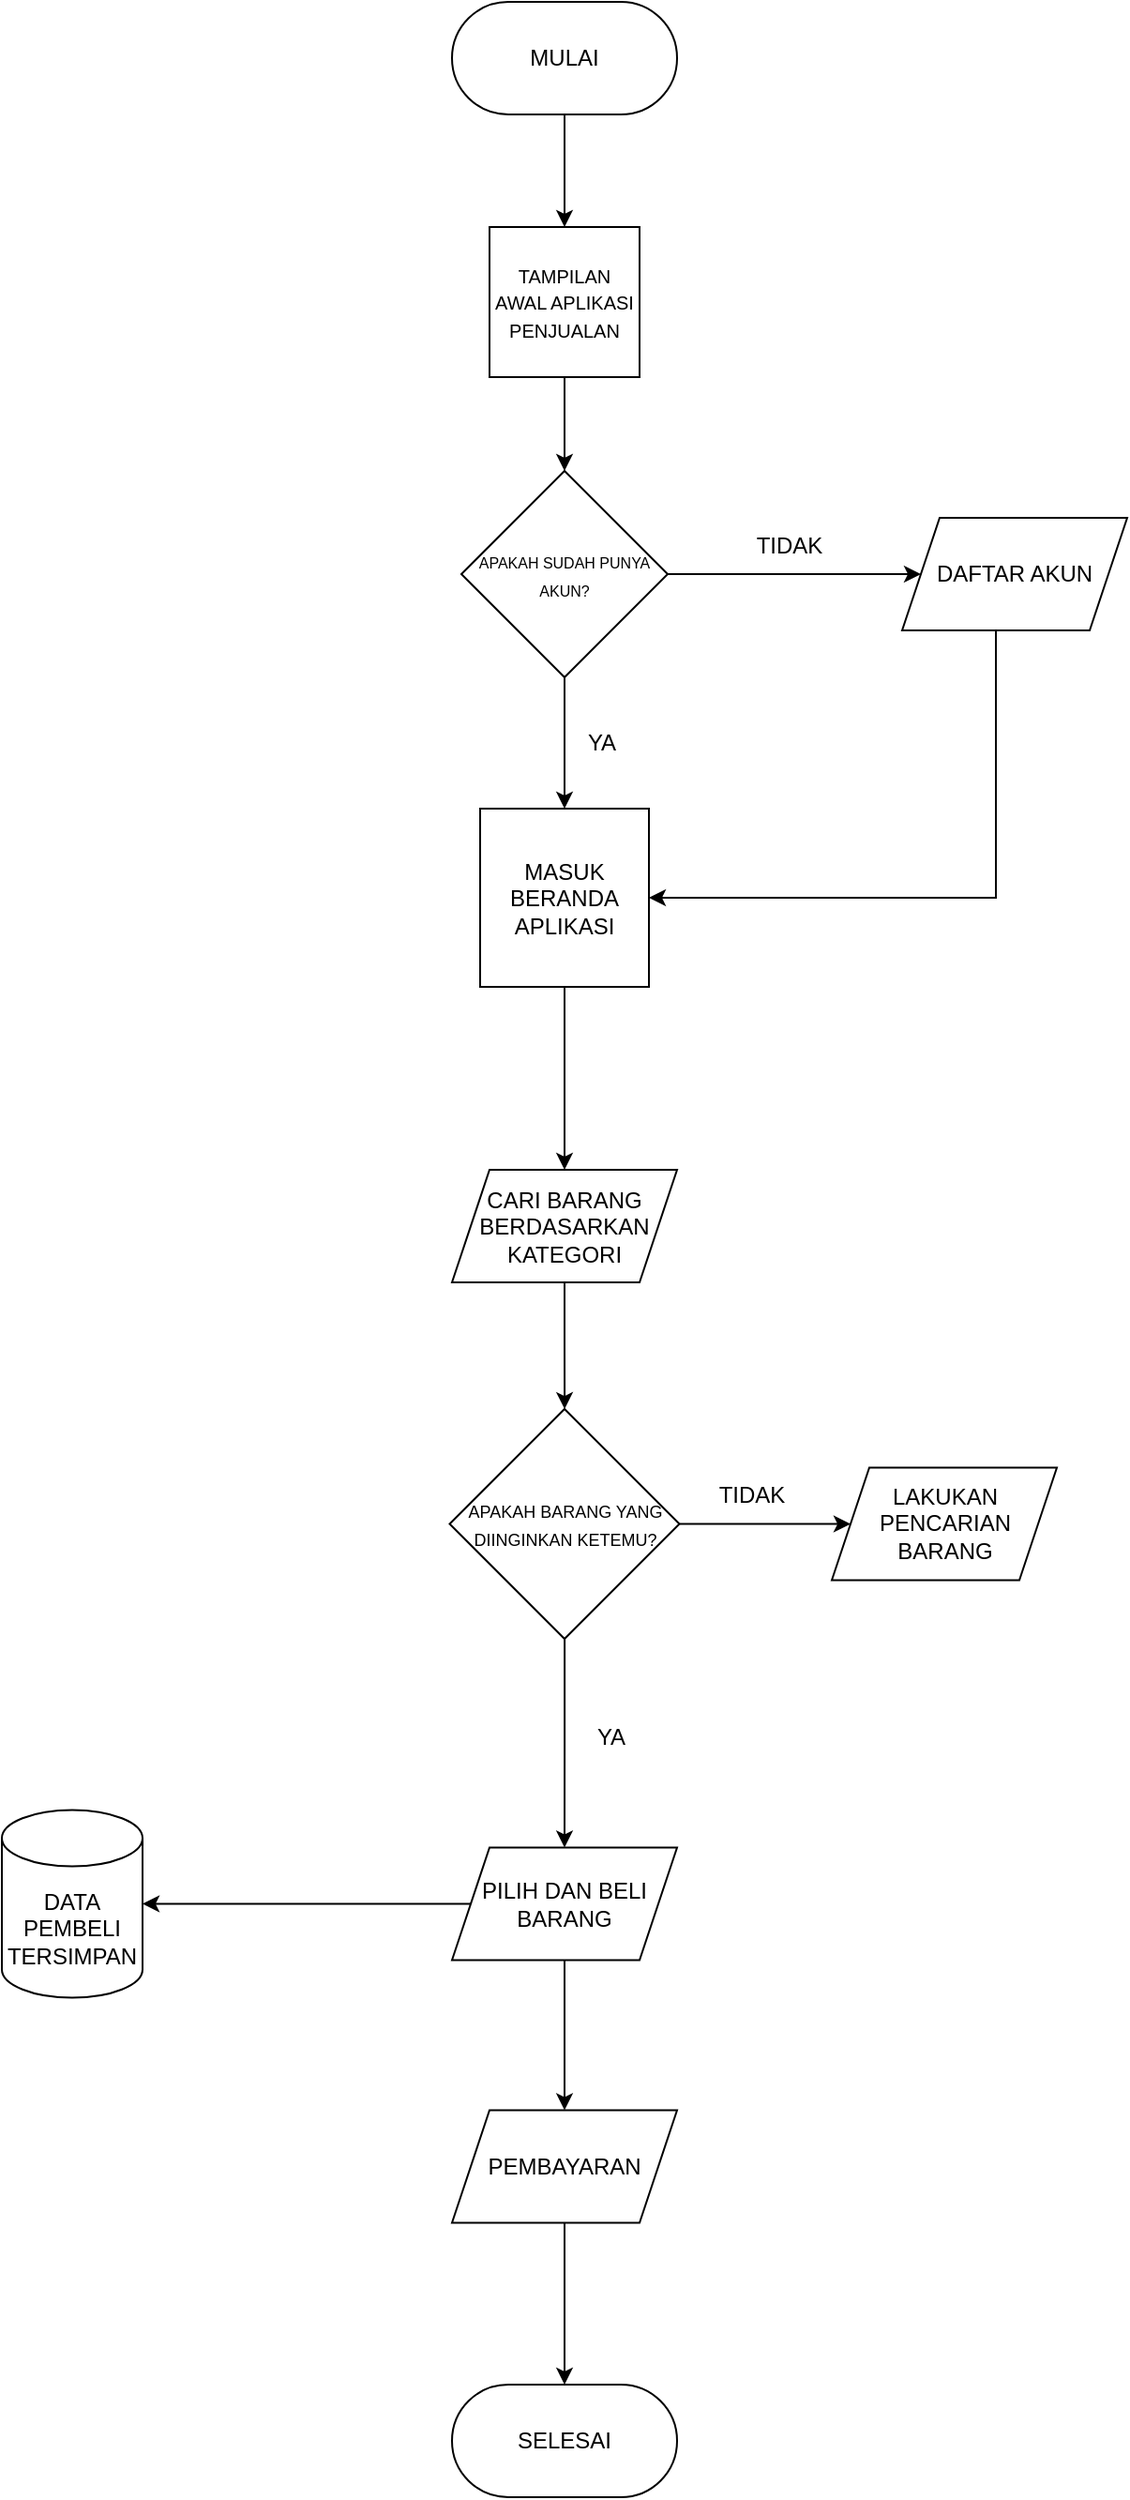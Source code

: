 <mxfile version="21.6.8" type="github">
  <diagram name="Page-1" id="tV8VrqdomamJOm8G6-sv">
    <mxGraphModel dx="1257" dy="634" grid="1" gridSize="10" guides="1" tooltips="1" connect="1" arrows="1" fold="1" page="1" pageScale="1" pageWidth="850" pageHeight="1100" math="0" shadow="0">
      <root>
        <mxCell id="0" />
        <mxCell id="1" parent="0" />
        <mxCell id="2-zMreS4AZ3xkHDgGBLR-4" value="" style="edgeStyle=orthogonalEdgeStyle;rounded=0;orthogonalLoop=1;jettySize=auto;html=1;entryX=0.5;entryY=0;entryDx=0;entryDy=0;" edge="1" parent="1" source="2-zMreS4AZ3xkHDgGBLR-2" target="2-zMreS4AZ3xkHDgGBLR-8">
          <mxGeometry relative="1" as="geometry">
            <mxPoint x="410" y="180.0" as="targetPoint" />
          </mxGeometry>
        </mxCell>
        <mxCell id="2-zMreS4AZ3xkHDgGBLR-2" value="MULAI" style="rounded=1;whiteSpace=wrap;html=1;arcSize=50;" vertex="1" parent="1">
          <mxGeometry x="350" y="10" width="120" height="60" as="geometry" />
        </mxCell>
        <mxCell id="2-zMreS4AZ3xkHDgGBLR-3" value="" style="shape=waypoint;sketch=0;size=6;pointerEvents=1;points=[];fillColor=default;resizable=0;rotatable=0;perimeter=centerPerimeter;snapToPoint=1;rounded=1;" vertex="1" parent="1">
          <mxGeometry x="400" y="190" width="20" height="20" as="geometry" />
        </mxCell>
        <mxCell id="2-zMreS4AZ3xkHDgGBLR-10" value="" style="edgeStyle=orthogonalEdgeStyle;rounded=0;orthogonalLoop=1;jettySize=auto;html=1;" edge="1" parent="1" source="2-zMreS4AZ3xkHDgGBLR-8" target="2-zMreS4AZ3xkHDgGBLR-9">
          <mxGeometry relative="1" as="geometry" />
        </mxCell>
        <mxCell id="2-zMreS4AZ3xkHDgGBLR-8" value="&lt;font style=&quot;font-size: 10px;&quot;&gt;TAMPILAN AWAL APLIKASI PENJUALAN&lt;/font&gt;" style="whiteSpace=wrap;html=1;aspect=fixed;" vertex="1" parent="1">
          <mxGeometry x="370" y="130" width="80" height="80" as="geometry" />
        </mxCell>
        <mxCell id="2-zMreS4AZ3xkHDgGBLR-12" value="" style="edgeStyle=orthogonalEdgeStyle;rounded=0;orthogonalLoop=1;jettySize=auto;html=1;" edge="1" parent="1" source="2-zMreS4AZ3xkHDgGBLR-9" target="2-zMreS4AZ3xkHDgGBLR-11">
          <mxGeometry relative="1" as="geometry" />
        </mxCell>
        <mxCell id="2-zMreS4AZ3xkHDgGBLR-14" value="" style="edgeStyle=orthogonalEdgeStyle;rounded=0;orthogonalLoop=1;jettySize=auto;html=1;" edge="1" parent="1" source="2-zMreS4AZ3xkHDgGBLR-9" target="2-zMreS4AZ3xkHDgGBLR-13">
          <mxGeometry relative="1" as="geometry" />
        </mxCell>
        <mxCell id="2-zMreS4AZ3xkHDgGBLR-9" value="&lt;font style=&quot;font-size: 8px;&quot;&gt;APAKAH SUDAH PUNYA AKUN?&lt;/font&gt;" style="rhombus;whiteSpace=wrap;html=1;" vertex="1" parent="1">
          <mxGeometry x="355" y="260" width="110" height="110" as="geometry" />
        </mxCell>
        <mxCell id="2-zMreS4AZ3xkHDgGBLR-23" value="" style="edgeStyle=orthogonalEdgeStyle;rounded=0;orthogonalLoop=1;jettySize=auto;html=1;entryX=1;entryY=0.5;entryDx=0;entryDy=0;" edge="1" parent="1" source="2-zMreS4AZ3xkHDgGBLR-11" target="2-zMreS4AZ3xkHDgGBLR-13">
          <mxGeometry relative="1" as="geometry">
            <mxPoint x="560" y="487.5" as="targetPoint" />
            <Array as="points">
              <mxPoint x="640" y="488" />
            </Array>
          </mxGeometry>
        </mxCell>
        <mxCell id="2-zMreS4AZ3xkHDgGBLR-11" value="DAFTAR AKUN" style="shape=parallelogram;perimeter=parallelogramPerimeter;whiteSpace=wrap;html=1;fixedSize=1;" vertex="1" parent="1">
          <mxGeometry x="590" y="285" width="120" height="60" as="geometry" />
        </mxCell>
        <mxCell id="2-zMreS4AZ3xkHDgGBLR-25" value="" style="edgeStyle=orthogonalEdgeStyle;rounded=0;orthogonalLoop=1;jettySize=auto;html=1;" edge="1" parent="1" source="2-zMreS4AZ3xkHDgGBLR-13" target="2-zMreS4AZ3xkHDgGBLR-24">
          <mxGeometry relative="1" as="geometry" />
        </mxCell>
        <mxCell id="2-zMreS4AZ3xkHDgGBLR-13" value="MASUK BERANDA APLIKASI" style="whiteSpace=wrap;html=1;" vertex="1" parent="1">
          <mxGeometry x="365" y="440" width="90" height="95" as="geometry" />
        </mxCell>
        <mxCell id="2-zMreS4AZ3xkHDgGBLR-15" value="TIDAK" style="text;strokeColor=none;align=center;fillColor=none;html=1;verticalAlign=middle;whiteSpace=wrap;rounded=0;" vertex="1" parent="1">
          <mxGeometry x="500" y="285" width="60" height="30" as="geometry" />
        </mxCell>
        <mxCell id="2-zMreS4AZ3xkHDgGBLR-16" value="YA" style="text;strokeColor=none;align=center;fillColor=none;html=1;verticalAlign=middle;whiteSpace=wrap;rounded=0;" vertex="1" parent="1">
          <mxGeometry x="400" y="390" width="60" height="30" as="geometry" />
        </mxCell>
        <mxCell id="2-zMreS4AZ3xkHDgGBLR-27" value="" style="edgeStyle=orthogonalEdgeStyle;rounded=0;orthogonalLoop=1;jettySize=auto;html=1;" edge="1" parent="1" source="2-zMreS4AZ3xkHDgGBLR-24" target="2-zMreS4AZ3xkHDgGBLR-26">
          <mxGeometry relative="1" as="geometry" />
        </mxCell>
        <mxCell id="2-zMreS4AZ3xkHDgGBLR-24" value="CARI BARANG BERDASARKAN KATEGORI" style="shape=parallelogram;perimeter=parallelogramPerimeter;whiteSpace=wrap;html=1;fixedSize=1;" vertex="1" parent="1">
          <mxGeometry x="350" y="632.5" width="120" height="60" as="geometry" />
        </mxCell>
        <mxCell id="2-zMreS4AZ3xkHDgGBLR-29" value="" style="edgeStyle=orthogonalEdgeStyle;rounded=0;orthogonalLoop=1;jettySize=auto;html=1;" edge="1" parent="1" source="2-zMreS4AZ3xkHDgGBLR-26" target="2-zMreS4AZ3xkHDgGBLR-28">
          <mxGeometry relative="1" as="geometry" />
        </mxCell>
        <mxCell id="2-zMreS4AZ3xkHDgGBLR-32" value="" style="edgeStyle=orthogonalEdgeStyle;rounded=0;orthogonalLoop=1;jettySize=auto;html=1;" edge="1" parent="1" source="2-zMreS4AZ3xkHDgGBLR-26" target="2-zMreS4AZ3xkHDgGBLR-31">
          <mxGeometry relative="1" as="geometry" />
        </mxCell>
        <mxCell id="2-zMreS4AZ3xkHDgGBLR-26" value="&lt;font style=&quot;font-size: 9px;&quot;&gt;APAKAH BARANG YANG DIINGINKAN KETEMU?&lt;/font&gt;" style="rhombus;whiteSpace=wrap;html=1;" vertex="1" parent="1">
          <mxGeometry x="348.75" y="760" width="122.5" height="122.5" as="geometry" />
        </mxCell>
        <mxCell id="2-zMreS4AZ3xkHDgGBLR-28" value="LAKUKAN PENCARIAN BARANG" style="shape=parallelogram;perimeter=parallelogramPerimeter;whiteSpace=wrap;html=1;fixedSize=1;" vertex="1" parent="1">
          <mxGeometry x="552.5" y="791.25" width="120" height="60" as="geometry" />
        </mxCell>
        <mxCell id="2-zMreS4AZ3xkHDgGBLR-30" value="TIDAK" style="text;strokeColor=none;align=center;fillColor=none;html=1;verticalAlign=middle;whiteSpace=wrap;rounded=0;" vertex="1" parent="1">
          <mxGeometry x="480" y="791.25" width="60" height="30" as="geometry" />
        </mxCell>
        <mxCell id="2-zMreS4AZ3xkHDgGBLR-35" value="" style="edgeStyle=orthogonalEdgeStyle;rounded=0;orthogonalLoop=1;jettySize=auto;html=1;" edge="1" parent="1" source="2-zMreS4AZ3xkHDgGBLR-31" target="2-zMreS4AZ3xkHDgGBLR-34">
          <mxGeometry relative="1" as="geometry" />
        </mxCell>
        <mxCell id="2-zMreS4AZ3xkHDgGBLR-37" value="" style="edgeStyle=orthogonalEdgeStyle;rounded=0;orthogonalLoop=1;jettySize=auto;html=1;" edge="1" parent="1" source="2-zMreS4AZ3xkHDgGBLR-31" target="2-zMreS4AZ3xkHDgGBLR-36">
          <mxGeometry relative="1" as="geometry" />
        </mxCell>
        <mxCell id="2-zMreS4AZ3xkHDgGBLR-31" value="PILIH DAN BELI BARANG" style="shape=parallelogram;perimeter=parallelogramPerimeter;whiteSpace=wrap;html=1;fixedSize=1;" vertex="1" parent="1">
          <mxGeometry x="350" y="993.75" width="120" height="60" as="geometry" />
        </mxCell>
        <mxCell id="2-zMreS4AZ3xkHDgGBLR-33" value="YA" style="text;strokeColor=none;align=center;fillColor=none;html=1;verticalAlign=middle;whiteSpace=wrap;rounded=0;" vertex="1" parent="1">
          <mxGeometry x="405" y="920" width="60" height="30" as="geometry" />
        </mxCell>
        <mxCell id="2-zMreS4AZ3xkHDgGBLR-34" value="DATA PEMBELI TERSIMPAN" style="shape=cylinder3;whiteSpace=wrap;html=1;boundedLbl=1;backgroundOutline=1;size=15;" vertex="1" parent="1">
          <mxGeometry x="110" y="973.75" width="75" height="100" as="geometry" />
        </mxCell>
        <mxCell id="2-zMreS4AZ3xkHDgGBLR-39" value="" style="edgeStyle=orthogonalEdgeStyle;rounded=0;orthogonalLoop=1;jettySize=auto;html=1;entryX=0.5;entryY=0;entryDx=0;entryDy=0;" edge="1" parent="1" source="2-zMreS4AZ3xkHDgGBLR-36" target="2-zMreS4AZ3xkHDgGBLR-42">
          <mxGeometry relative="1" as="geometry">
            <mxPoint x="410" y="1273.75" as="targetPoint" />
          </mxGeometry>
        </mxCell>
        <mxCell id="2-zMreS4AZ3xkHDgGBLR-36" value="PEMBAYARAN" style="shape=parallelogram;perimeter=parallelogramPerimeter;whiteSpace=wrap;html=1;fixedSize=1;" vertex="1" parent="1">
          <mxGeometry x="350" y="1133.75" width="120" height="60" as="geometry" />
        </mxCell>
        <mxCell id="2-zMreS4AZ3xkHDgGBLR-42" value="SELESAI" style="rounded=1;whiteSpace=wrap;html=1;arcSize=50;" vertex="1" parent="1">
          <mxGeometry x="350" y="1280" width="120" height="60" as="geometry" />
        </mxCell>
      </root>
    </mxGraphModel>
  </diagram>
</mxfile>
